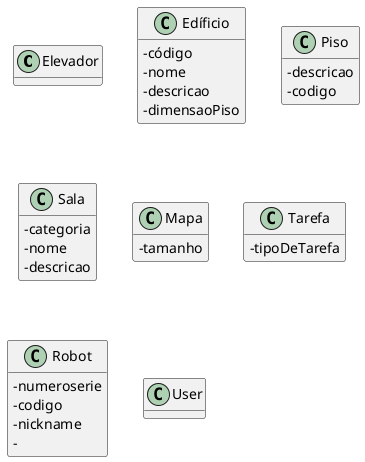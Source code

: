 @startuml
hide methods
skinparam classAttributeIconSize 0



class Elevador{
}

class Edíficio {
    -código
    '- (max 5 chars, letras, digitos, espaços)
    -nome
    '- opcional, max 50 chars alfanumericos
    -descricao
    -dimensaoPiso
}

class Piso{
    - descricao
    - codigo
}

class Sala{
    -categoria
    -nome
    -descricao
}

class Mapa{
    - tamanho
}

class Tarefa{
    - tipoDeTarefa
}
class Robot{
    '- unico
    -numeroserie
    -codigo
    -nickname
    -
}

class User{
}


'================================================



@enduml